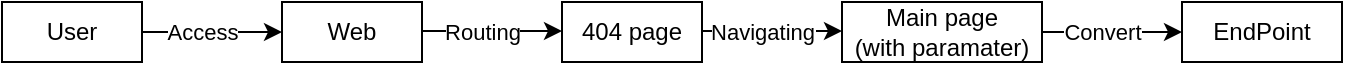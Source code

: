 <mxfile version="22.1.16" type="github">
  <diagram name="Trang-1" id="uTVCSFy4Dxpg8zJNSSmw">
    <mxGraphModel dx="1434" dy="1989" grid="1" gridSize="10" guides="1" tooltips="1" connect="1" arrows="1" fold="1" page="1" pageScale="1" pageWidth="827" pageHeight="1169" math="0" shadow="0">
      <root>
        <mxCell id="0" />
        <mxCell id="1" parent="0" />
        <mxCell id="rvds1T5hk2YgjSzrRhlT-1" value="User&lt;br&gt;" style="rounded=0;whiteSpace=wrap;html=1;" vertex="1" parent="1">
          <mxGeometry x="40" y="-280" width="70" height="30" as="geometry" />
        </mxCell>
        <mxCell id="rvds1T5hk2YgjSzrRhlT-2" value="Web" style="rounded=0;whiteSpace=wrap;html=1;" vertex="1" parent="1">
          <mxGeometry x="180" y="-280" width="70" height="30" as="geometry" />
        </mxCell>
        <mxCell id="rvds1T5hk2YgjSzrRhlT-3" value="" style="endArrow=classic;html=1;rounded=0;exitX=1;exitY=0.5;exitDx=0;exitDy=0;entryX=0;entryY=0.5;entryDx=0;entryDy=0;" edge="1" parent="1" source="rvds1T5hk2YgjSzrRhlT-1" target="rvds1T5hk2YgjSzrRhlT-2">
          <mxGeometry width="50" height="50" relative="1" as="geometry">
            <mxPoint x="390" y="50" as="sourcePoint" />
            <mxPoint x="440" as="targetPoint" />
          </mxGeometry>
        </mxCell>
        <mxCell id="rvds1T5hk2YgjSzrRhlT-4" value="Access" style="edgeLabel;html=1;align=center;verticalAlign=middle;resizable=0;points=[];" vertex="1" connectable="0" parent="rvds1T5hk2YgjSzrRhlT-3">
          <mxGeometry x="-0.286" y="1" relative="1" as="geometry">
            <mxPoint x="5" y="1" as="offset" />
          </mxGeometry>
        </mxCell>
        <mxCell id="rvds1T5hk2YgjSzrRhlT-5" value="" style="endArrow=classic;html=1;rounded=0;exitX=1;exitY=0.5;exitDx=0;exitDy=0;entryX=0;entryY=0.5;entryDx=0;entryDy=0;" edge="1" parent="1">
          <mxGeometry width="50" height="50" relative="1" as="geometry">
            <mxPoint x="250" y="-265.5" as="sourcePoint" />
            <mxPoint x="320" y="-265.5" as="targetPoint" />
          </mxGeometry>
        </mxCell>
        <mxCell id="rvds1T5hk2YgjSzrRhlT-6" value="Routing" style="edgeLabel;html=1;align=center;verticalAlign=middle;resizable=0;points=[];" vertex="1" connectable="0" parent="rvds1T5hk2YgjSzrRhlT-5">
          <mxGeometry x="-0.286" y="1" relative="1" as="geometry">
            <mxPoint x="5" y="1" as="offset" />
          </mxGeometry>
        </mxCell>
        <mxCell id="rvds1T5hk2YgjSzrRhlT-8" value="404 page" style="rounded=0;whiteSpace=wrap;html=1;" vertex="1" parent="1">
          <mxGeometry x="320" y="-280" width="70" height="30" as="geometry" />
        </mxCell>
        <mxCell id="rvds1T5hk2YgjSzrRhlT-9" value="" style="endArrow=classic;html=1;rounded=0;exitX=1;exitY=0.5;exitDx=0;exitDy=0;entryX=0;entryY=0.5;entryDx=0;entryDy=0;" edge="1" parent="1">
          <mxGeometry width="50" height="50" relative="1" as="geometry">
            <mxPoint x="390" y="-265.5" as="sourcePoint" />
            <mxPoint x="460" y="-265.5" as="targetPoint" />
          </mxGeometry>
        </mxCell>
        <mxCell id="rvds1T5hk2YgjSzrRhlT-13" value="Navigating" style="edgeLabel;html=1;align=center;verticalAlign=middle;resizable=0;points=[];" vertex="1" connectable="0" parent="rvds1T5hk2YgjSzrRhlT-9">
          <mxGeometry x="-0.143" y="-2" relative="1" as="geometry">
            <mxPoint y="-2" as="offset" />
          </mxGeometry>
        </mxCell>
        <mxCell id="rvds1T5hk2YgjSzrRhlT-11" value="Main page&lt;br&gt;(with paramater)" style="rounded=0;whiteSpace=wrap;html=1;" vertex="1" parent="1">
          <mxGeometry x="460" y="-280" width="100" height="30" as="geometry" />
        </mxCell>
        <mxCell id="rvds1T5hk2YgjSzrRhlT-17" value="" style="endArrow=classic;html=1;rounded=0;exitX=1;exitY=0.5;exitDx=0;exitDy=0;entryX=0;entryY=0.5;entryDx=0;entryDy=0;" edge="1" parent="1" source="rvds1T5hk2YgjSzrRhlT-11" target="rvds1T5hk2YgjSzrRhlT-19">
          <mxGeometry width="50" height="50" relative="1" as="geometry">
            <mxPoint x="400" y="-255.5" as="sourcePoint" />
            <mxPoint x="610" y="-260" as="targetPoint" />
          </mxGeometry>
        </mxCell>
        <mxCell id="rvds1T5hk2YgjSzrRhlT-18" value="Convert" style="edgeLabel;html=1;align=center;verticalAlign=middle;resizable=0;points=[];" vertex="1" connectable="0" parent="rvds1T5hk2YgjSzrRhlT-17">
          <mxGeometry x="-0.143" y="-2" relative="1" as="geometry">
            <mxPoint y="-2" as="offset" />
          </mxGeometry>
        </mxCell>
        <mxCell id="rvds1T5hk2YgjSzrRhlT-19" value="EndPoint" style="rounded=0;whiteSpace=wrap;html=1;" vertex="1" parent="1">
          <mxGeometry x="630" y="-280" width="80" height="30" as="geometry" />
        </mxCell>
      </root>
    </mxGraphModel>
  </diagram>
</mxfile>
